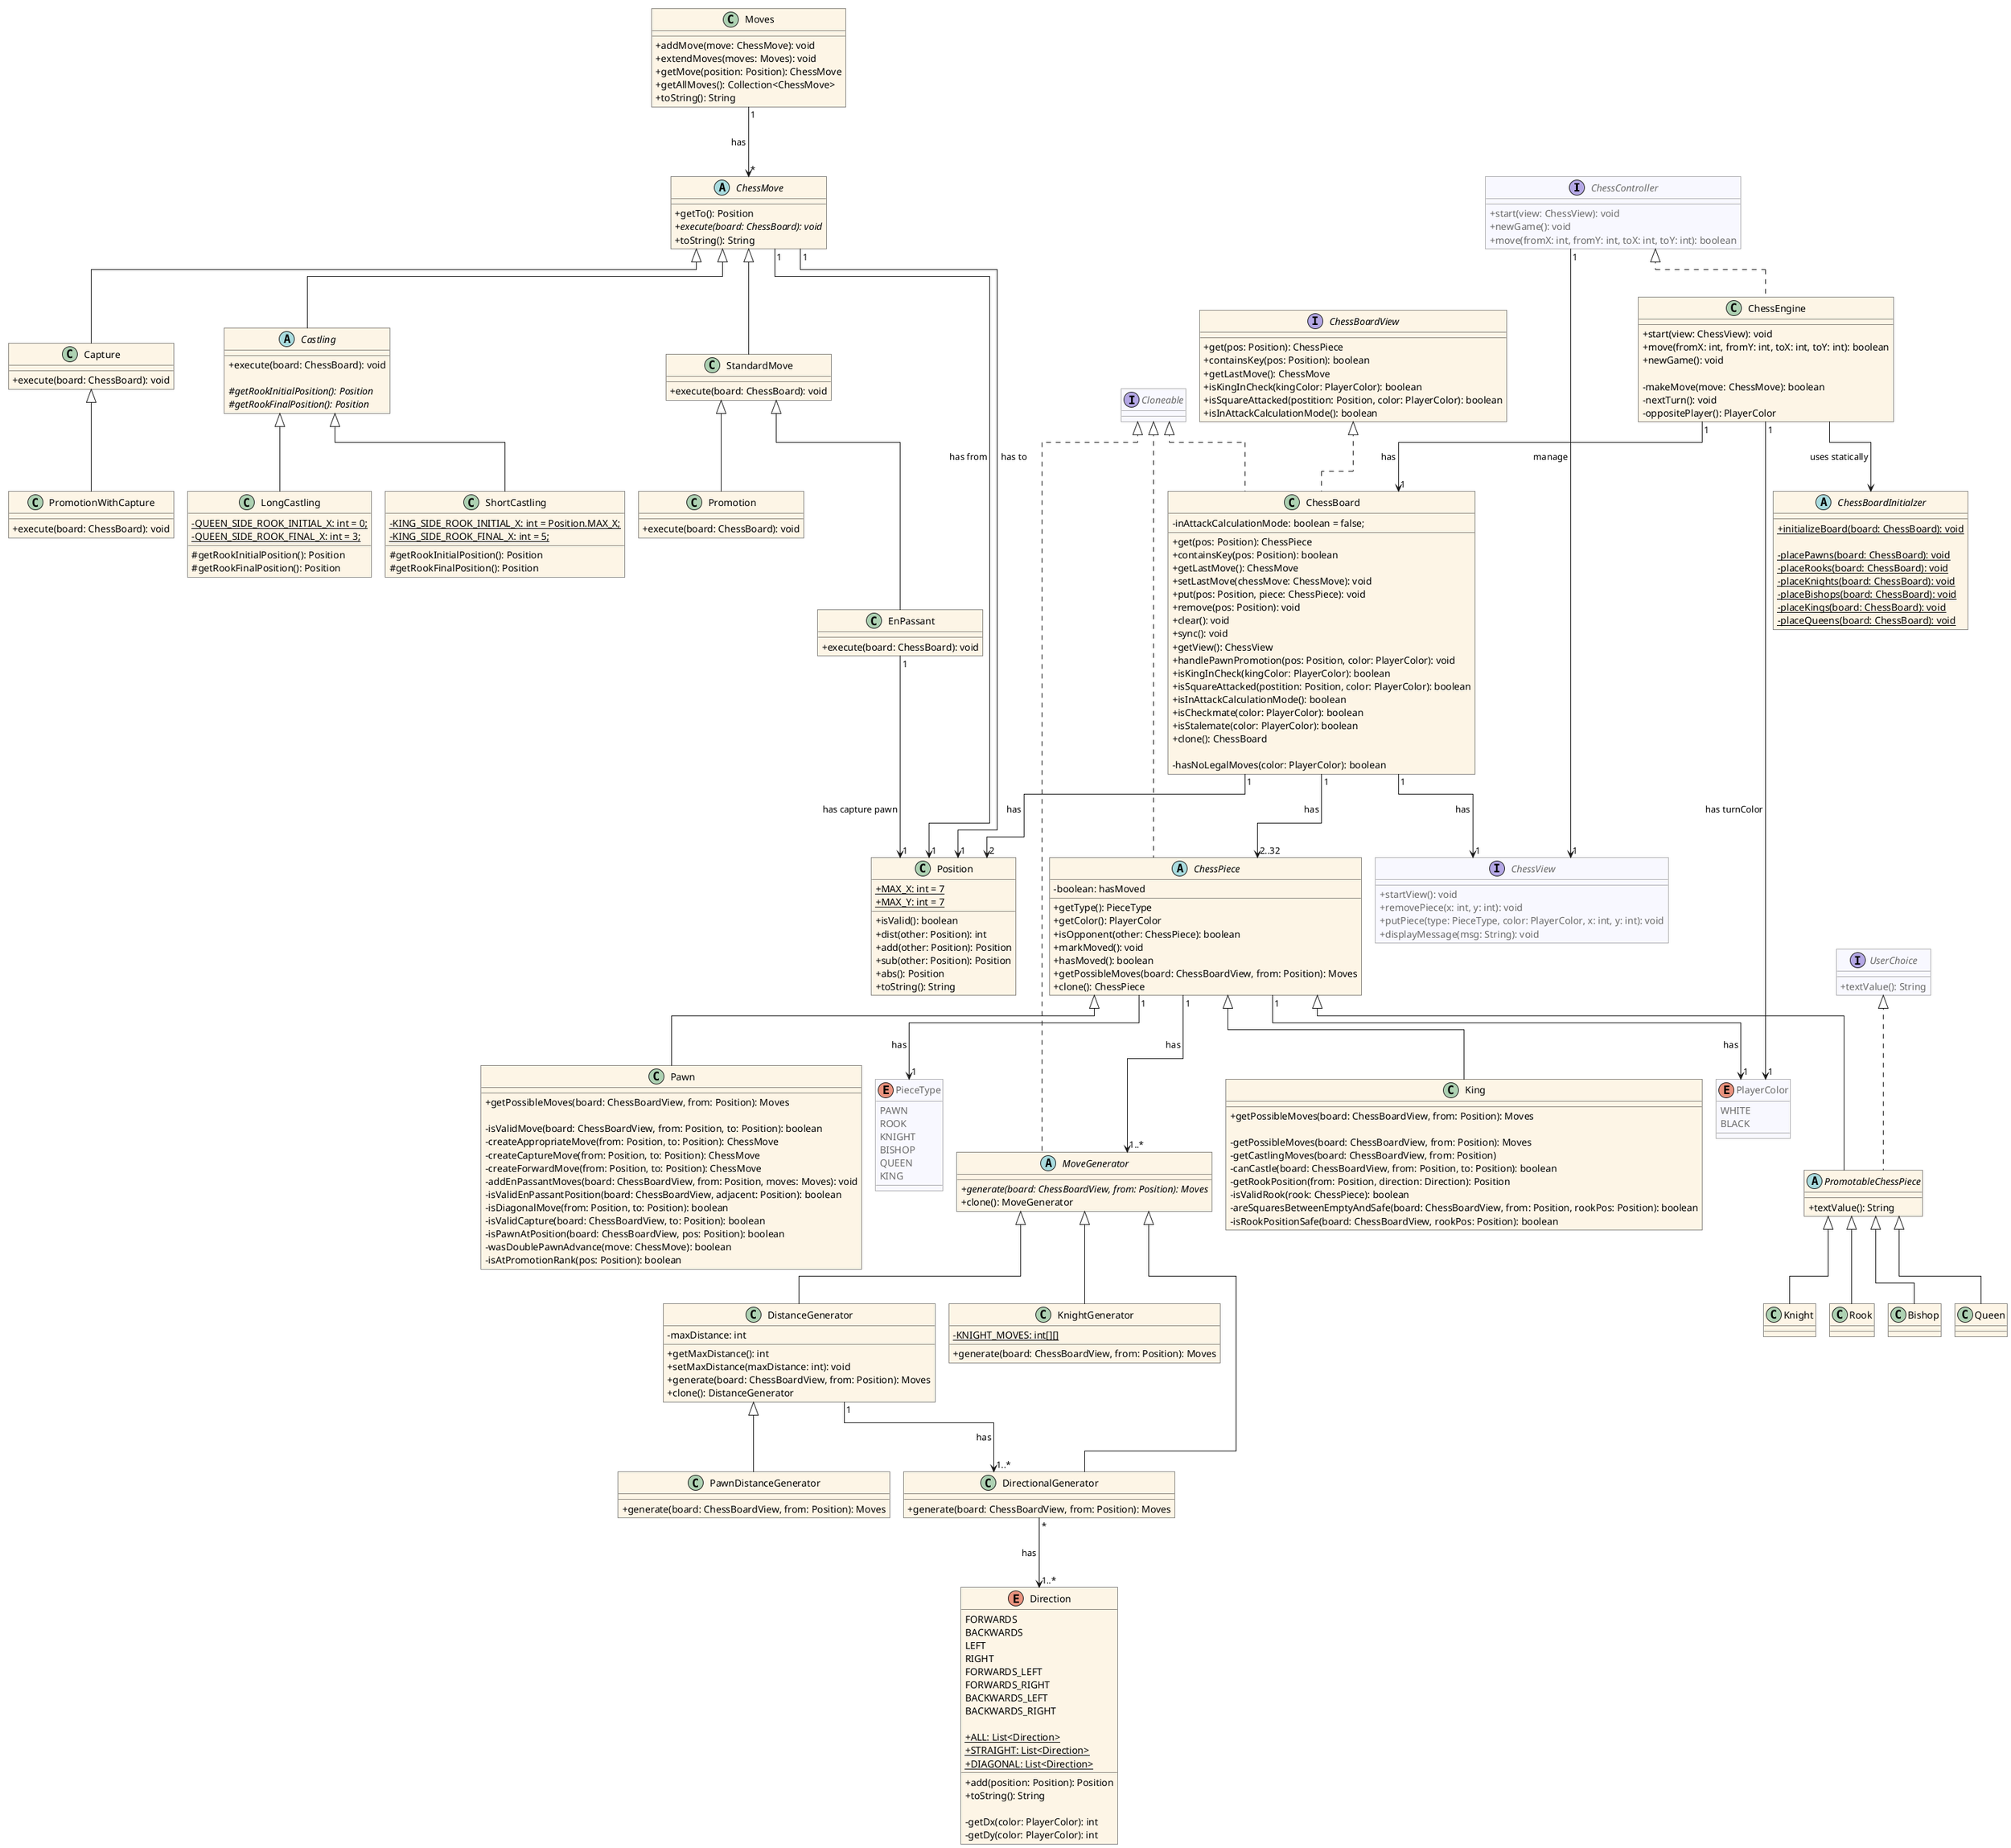 @startuml
!pragma layout elk
skinparam linetype ortho
skinparam roundCorner 0
skinparam classAttributeIconSize 0
skinparam ClassBackgroundColor #OldLace
skinparam NoteBackgroundColor #OldLace
skinparam Shadowing false
top to bottom direction

<style>
    classDiagram {
        .provided {
            BackgroundColor GhostWhite
            LineColor DimGrey
            FontColor DimGrey
        }
    }
</style>

hide <<provided>> stereotype

interface ChessController<<provided>> {
    + start(view: ChessView): void
    + newGame(): void
    + move(fromX: int, fromY: int, toX: int, toY: int): boolean
}

interface UserChoice<<provided>> {
    + textValue(): String
}

' interface "DrawableResource<E>"<<provided>> {
'     + getResource(): E
' }

interface ChessView<<provided>> {
    + startView(): void
    + removePiece(x: int, y: int): void
    + putPiece(type: PieceType, color: PlayerColor, x: int, y: int): void
    + displayMessage(msg: String): void
}

' note left of ChessView
'     T implements User Choice: <T extends User Choice> in Java
' end note

' abstract class "BaseView<E>"<<provided>> implements ChessView {
'     + registerResource(type: PieceType, color: PlayerColor, res: DrawableResource<E>): void
'     # loadResourceFor(type: PieceType, color: PlayerColor, def: Resource): DrawableResource<E>
' }

' class GUIView<<provided>> extends "BaseView<E>" {
'     + startView(): void
'     + removePiece(x: int, y: int): void
'     + putPiece(x: int, y: int, type: PieceType, color: PlayerColor): void
' + displayMessage(msg: String): void
'     + askUser<T>(title: String, question: String, possibilities: ...T): T
' }

' class ConsoleView<<provided>> extends "BaseView<E>" {
'     + startView(): void
'     + removePiece(x: int, y: int): void
'     + putPiece(x: int, y: int, type: PieceType, color: PlayerColor): void
'     + displayMessage(msg: String): void
'     + askUser<T>(title: String, question: String, possibilities: ...T): T
' }

class ChessEngine implements ChessController {
    + start(view: ChessView): void
    + move(fromX: int, fromY: int, toX: int, toY: int): boolean
    + newGame(): void

    - makeMove(move: ChessMove): boolean
    - nextTurn(): void
    - oppositePlayer(): PlayerColor
}

interface ChessBoardView {
    + get(pos: Position): ChessPiece
    + containsKey(pos: Position): boolean
    + getLastMove(): ChessMove
    + isKingInCheck(kingColor: PlayerColor): boolean
    + isSquareAttacked(postition: Position, color: PlayerColor): boolean
    + isInAttackCalculationMode(): boolean
}

interface Cloneable<<provided>> {}

class ChessBoard implements ChessBoardView, Cloneable {
    - inAttackCalculationMode: boolean = false;

    + get(pos: Position): ChessPiece
    + containsKey(pos: Position): boolean
    + getLastMove(): ChessMove
    + setLastMove(chessMove: ChessMove): void
    + put(pos: Position, piece: ChessPiece): void
    + remove(pos: Position): void
    + clear(): void
    + sync(): void
    + getView(): ChessView
    + handlePawnPromotion(pos: Position, color: PlayerColor): void
    + isKingInCheck(kingColor: PlayerColor): boolean
    + isSquareAttacked(postition: Position, color: PlayerColor): boolean
    + isInAttackCalculationMode(): boolean
    + isCheckmate(color: PlayerColor): boolean
    + isStalemate(color: PlayerColor): boolean
    + clone(): ChessBoard

    - hasNoLegalMoves(color: PlayerColor): boolean
}

abstract class ChessBoardInitialzer {
    + {static} initializeBoard(board: ChessBoard): void

    - {static} placePawns(board: ChessBoard): void
    - {static} placeRooks(board: ChessBoard): void
    - {static} placeKnights(board: ChessBoard): void
    - {static} placeBishops(board: ChessBoard): void
    - {static} placeKings(board: ChessBoard): void
    - {static} placeQueens(board: ChessBoard): void
}

class Position {
    + {static} MAX_X: int = 7
    + {static} MAX_Y: int = 7

    + isValid(): boolean
    + dist(other: Position): int
    + add(other: Position): Position
    + sub(other: Position): Position
    + abs(): Position
    + toString(): String
}

enum PlayerColor<<provided>> {
    WHITE
    BLACK
}

enum PieceType<<provided>> {
    PAWN
    ROOK
    KNIGHT
    BISHOP
    QUEEN
    KING
}

abstract class ChessPiece implements Cloneable {
    - boolean: hasMoved

    + getType(): PieceType
    + getColor(): PlayerColor
    + isOpponent(other: ChessPiece): boolean
    + markMoved(): void
    + hasMoved(): boolean
    + getPossibleMoves(board: ChessBoardView, from: Position): Moves
    + clone(): ChessPiece
}
abstract class PromotableChessPiece extends ChessPiece implements UserChoice {
    + textValue(): String
}
class Pawn extends ChessPiece {
    + getPossibleMoves(board: ChessBoardView, from: Position): Moves

    - isValidMove(board: ChessBoardView, from: Position, to: Position): boolean
    - createAppropriateMove(from: Position, to: Position): ChessMove
    - createCaptureMove(from: Position, to: Position): ChessMove
    - createForwardMove(from: Position, to: Position): ChessMove
    - addEnPassantMoves(board: ChessBoardView, from: Position, moves: Moves): void
    - isValidEnPassantPosition(board: ChessBoardView, adjacent: Position): boolean
    - isDiagonalMove(from: Position, to: Position): boolean
    - isValidCapture(board: ChessBoardView, to: Position): boolean
    - isPawnAtPosition(board: ChessBoardView, pos: Position): boolean
    - wasDoublePawnAdvance(move: ChessMove): boolean
    - isAtPromotionRank(pos: Position): boolean
}
class Rook extends PromotableChessPiece {}
class Knight extends PromotableChessPiece {}
class Bishop extends PromotableChessPiece {}
class Queen extends PromotableChessPiece {}
class King extends ChessPiece {
    + getPossibleMoves(board: ChessBoardView, from: Position): Moves
    
    - getPossibleMoves(board: ChessBoardView, from: Position): Moves
    - getCastlingMoves(board: ChessBoardView, from: Position)
    - canCastle(board: ChessBoardView, from: Position, to: Position): boolean
    - getRookPosition(from: Position, direction: Direction): Position
    - isValidRook(rook: ChessPiece): boolean
    - areSquaresBetweenEmptyAndSafe(board: ChessBoardView, from: Position, rookPos: Position): boolean
    - isRookPositionSafe(board: ChessBoardView, rookPos: Position): boolean
}


abstract class MoveGenerator implements Cloneable {
    + {abstract} generate(board: ChessBoardView, from: Position): Moves
    + clone(): MoveGenerator
}
class DirectionalGenerator extends MoveGenerator {
    + generate(board: ChessBoardView, from: Position): Moves
}
class KnightGenerator extends MoveGenerator {
    - {static} KNIGHT_MOVES: int[][]

    + generate(board: ChessBoardView, from: Position): Moves
}
class DistanceGenerator extends MoveGenerator {
    - maxDistance: int

    + getMaxDistance(): int
    + setMaxDistance(maxDistance: int): void
    + generate(board: ChessBoardView, from: Position): Moves
    + clone(): DistanceGenerator
}
class PawnDistanceGenerator extends DistanceGenerator {
    + generate(board: ChessBoardView, from: Position): Moves
}

enum Direction {
    FORWARDS
    BACKWARDS
    LEFT
    RIGHT
    FORWARDS_LEFT
    FORWARDS_RIGHT
    BACKWARDS_LEFT
    BACKWARDS_RIGHT

    + {static} ALL: List<Direction>
    + {static} STRAIGHT: List<Direction>
    + {static} DIAGONAL: List<Direction>

    + add(position: Position): Position
    + toString(): String

    - getDx(color: PlayerColor): int
    - getDy(color: PlayerColor): int
}


class Moves {
    + addMove(move: ChessMove): void
    + extendMoves(moves: Moves): void
    + getMove(position: Position): ChessMove
    + getAllMoves(): Collection<ChessMove>
    + toString(): String
}

abstract class ChessMove {
    + getTo(): Position
    + {abstract} execute(board: ChessBoard): void
    + toString(): String
}

class StandardMove extends ChessMove {
    + execute(board: ChessBoard): void
}
class Capture extends ChessMove {
    + execute(board: ChessBoard): void
}
class EnPassant extends StandardMove {
    + execute(board: ChessBoard): void
}
abstract class Castling extends ChessMove {
    + execute(board: ChessBoard): void

    # {abstract} getRookInitialPosition(): Position
    # {abstract} getRookFinalPosition(): Position
}
class LongCastling extends Castling {
    - {static} QUEEN_SIDE_ROOK_INITIAL_X: int = 0;
    - {static} QUEEN_SIDE_ROOK_FINAL_X: int = 3;

    # getRookInitialPosition(): Position
    # getRookFinalPosition(): Position
}
class ShortCastling extends Castling {
    - {static} KING_SIDE_ROOK_INITIAL_X: int = Position.MAX_X;
    - {static} KING_SIDE_ROOK_FINAL_X: int = 5;

    # getRookInitialPosition(): Position
    # getRookFinalPosition(): Position
}
class Promotion extends StandardMove {
    + execute(board: ChessBoard): void
}
class PromotionWithCapture extends Capture {
    + execute(board: ChessBoard): void
}

ChessController "1" --> "1" ChessView : manage >
' "BaseView<E>" "1" --> "1" ChessController : callback >
' "BaseView<E>" "0..*" --> "0..*" "DrawableResource<E>" : store >

ChessEngine "1" --> "1" ChessBoard : has >
ChessEngine "1" --> "1" PlayerColor : has turnColor >
ChessEngine --> ChessBoardInitialzer : uses statically >
ChessBoard "1" --> "1" ChessView : has >
ChessBoard "1" --> "2..32" ChessPiece : has >
' ChessBoard "1" --> "2..32" Position : has >
' ChessBoard "1" --> "2" PlayerColor : has >
ChessBoard "1" --> "2" Position : has >
ChessPiece "1" --> "1" PieceType : has >
ChessPiece "1" --> "1" PlayerColor : has >
ChessPiece "1" --> "1..*" MoveGenerator : has >

DirectionalGenerator "*" --> "1..*" Direction : has >
DistanceGenerator "1" --> "1..*" DirectionalGenerator : has >

ChessMove "1" --> "1" Position : has from >
ChessMove "1" --> "1" Position : has to >
' Moves "1" --> "*" Position : has >
Moves "1" --> "*" ChessMove : has >
EnPassant "1" --> "1" Position : has capture pawn >

@enduml
